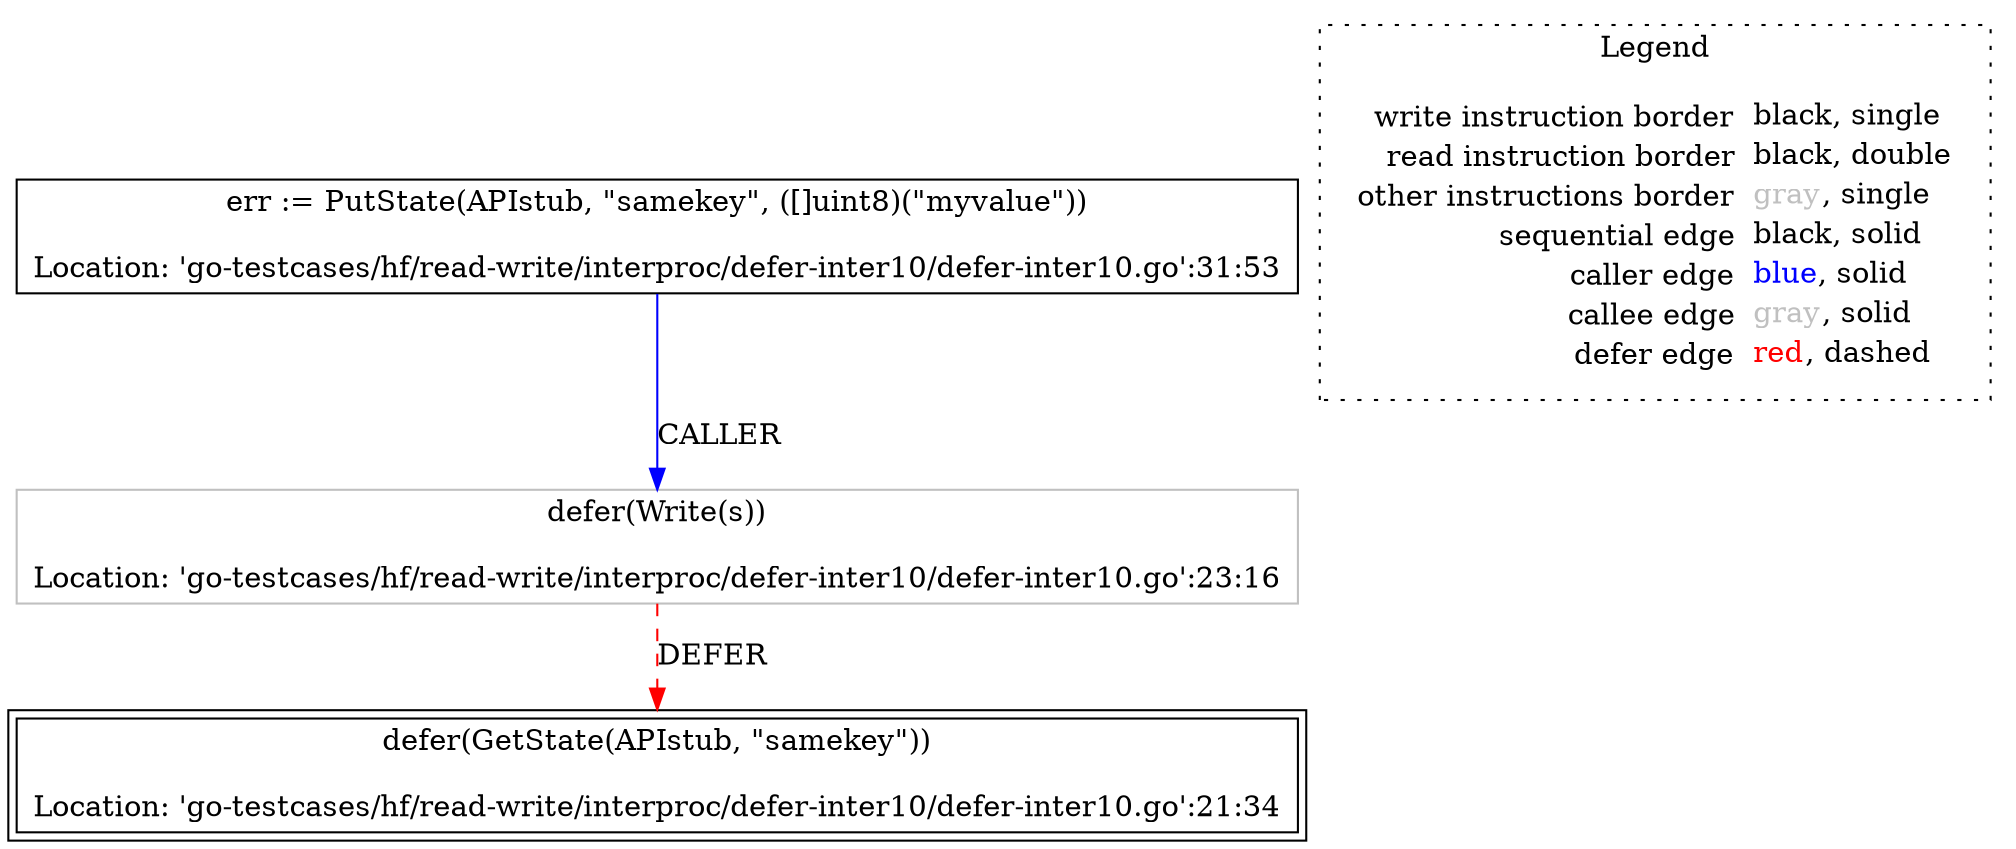 digraph {
	"node0" [shape="rect",color="gray",label=<defer(Write(s))<BR/><BR/>Location: 'go-testcases/hf/read-write/interproc/defer-inter10/defer-inter10.go':23:16>];
	"node1" [shape="rect",color="black",peripheries="2",label=<defer(GetState(APIstub, &quot;samekey&quot;))<BR/><BR/>Location: 'go-testcases/hf/read-write/interproc/defer-inter10/defer-inter10.go':21:34>];
	"node2" [shape="rect",color="black",label=<err := PutState(APIstub, &quot;samekey&quot;, ([]uint8)(&quot;myvalue&quot;))<BR/><BR/>Location: 'go-testcases/hf/read-write/interproc/defer-inter10/defer-inter10.go':31:53>];
	"node0" -> "node1" [color="red",style="dashed",label=DEFER];
	"node2" -> "node0" [color="blue",label=CALLER];
subgraph cluster_legend {
	label="Legend";
	style=dotted;
	node [shape=plaintext];
	"legend" [label=<<table border="0" cellpadding="2" cellspacing="0" cellborder="0"><tr><td align="right">write instruction border&nbsp;</td><td align="left"><font color="black">black</font>, single</td></tr><tr><td align="right">read instruction border&nbsp;</td><td align="left"><font color="black">black</font>, double</td></tr><tr><td align="right">other instructions border&nbsp;</td><td align="left"><font color="gray">gray</font>, single</td></tr><tr><td align="right">sequential edge&nbsp;</td><td align="left"><font color="black">black</font>, solid</td></tr><tr><td align="right">caller edge&nbsp;</td><td align="left"><font color="blue">blue</font>, solid</td></tr><tr><td align="right">callee edge&nbsp;</td><td align="left"><font color="gray">gray</font>, solid</td></tr><tr><td align="right">defer edge&nbsp;</td><td align="left"><font color="red">red</font>, dashed</td></tr></table>>];
}

}

